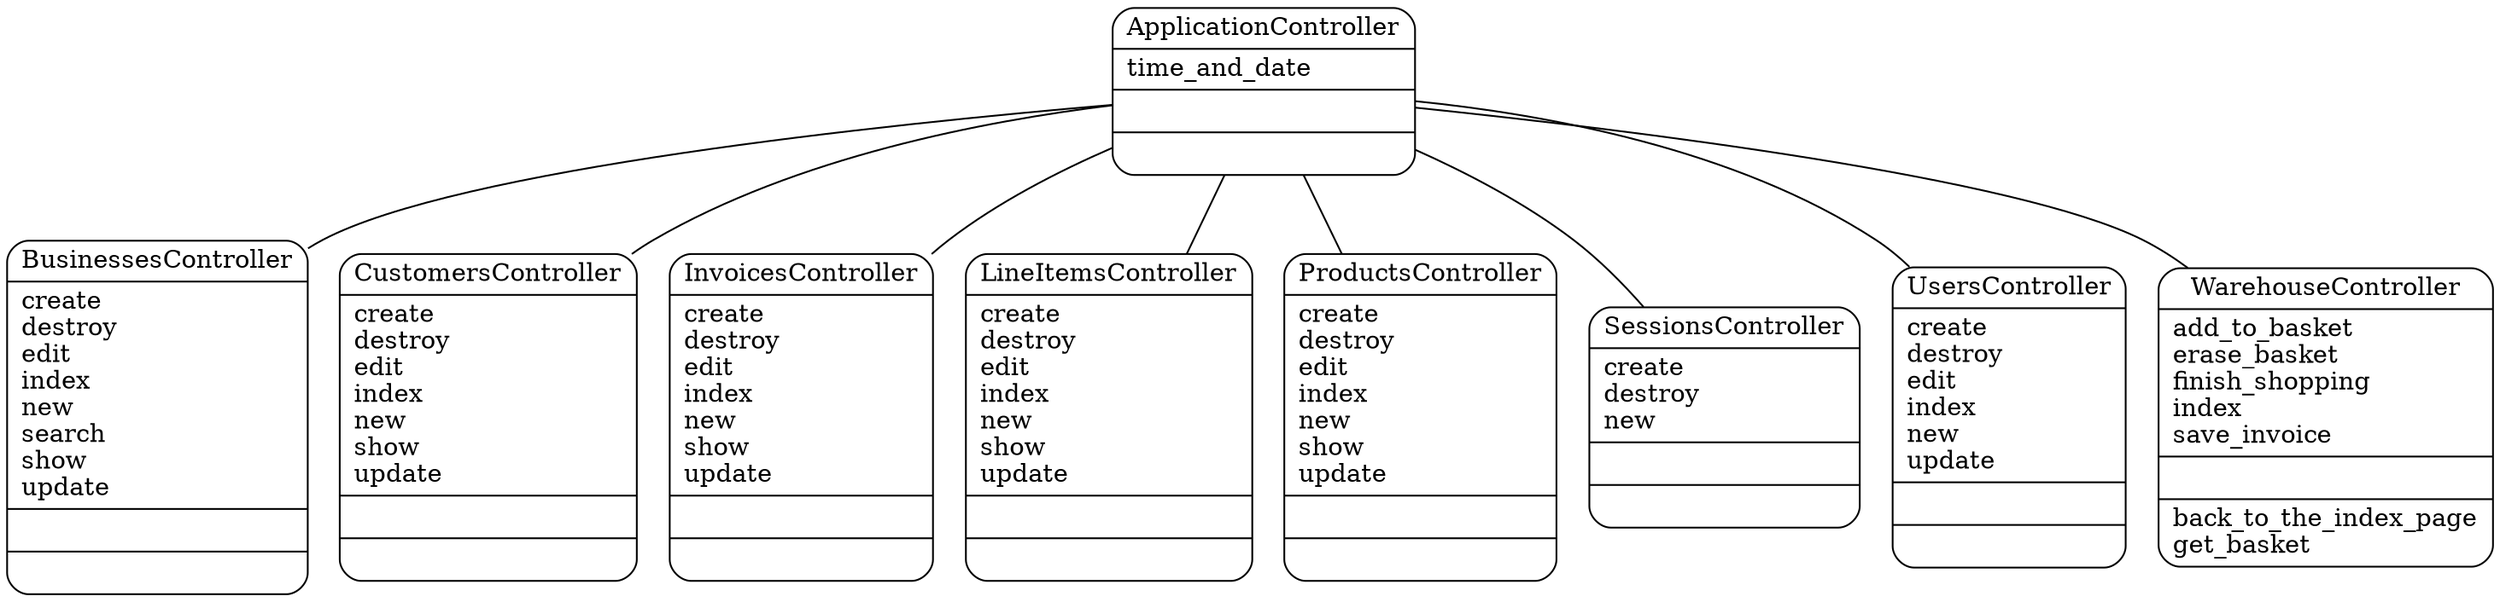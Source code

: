 digraph controllers_diagram {
	graph[overlap=false, splines=true]
	"BusinessesController" [shape=Mrecord, label="{BusinessesController|create\ldestroy\ledit\lindex\lnew\lsearch\lshow\lupdate\l|\l|\l}"]
	"CustomersController" [shape=Mrecord, label="{CustomersController|create\ldestroy\ledit\lindex\lnew\lshow\lupdate\l|\l|\l}"]
	"InvoicesController" [shape=Mrecord, label="{InvoicesController|create\ldestroy\ledit\lindex\lnew\lshow\lupdate\l|\l|\l}"]
	"LineItemsController" [shape=Mrecord, label="{LineItemsController|create\ldestroy\ledit\lindex\lnew\lshow\lupdate\l|\l|\l}"]
	"ProductsController" [shape=Mrecord, label="{ProductsController|create\ldestroy\ledit\lindex\lnew\lshow\lupdate\l|\l|\l}"]
	"SessionsController" [shape=Mrecord, label="{SessionsController|create\ldestroy\lnew\l|\l|\l}"]
	"UsersController" [shape=Mrecord, label="{UsersController|create\ldestroy\ledit\lindex\lnew\lupdate\l|\l|\l}"]
	"WarehouseController" [shape=Mrecord, label="{WarehouseController|add_to_basket\lerase_basket\lfinish_shopping\lindex\lsave_invoice\l|\l|back_to_the_index_page\lget_basket\l}"]
	"ApplicationController" [shape=Mrecord, label="{ApplicationController|time_and_date\l|\l|\l}"]
	"ApplicationController" -> "BusinessesController" [label="", arrowhead="none", arrowtail="onormal"]
	"ApplicationController" -> "CustomersController" [label="", arrowhead="none", arrowtail="onormal"]
	"ApplicationController" -> "InvoicesController" [label="", arrowhead="none", arrowtail="onormal"]
	"ApplicationController" -> "LineItemsController" [label="", arrowhead="none", arrowtail="onormal"]
	"ApplicationController" -> "ProductsController" [label="", arrowhead="none", arrowtail="onormal"]
	"ApplicationController" -> "SessionsController" [label="", arrowhead="none", arrowtail="onormal"]
	"ApplicationController" -> "UsersController" [label="", arrowhead="none", arrowtail="onormal"]
	"ApplicationController" -> "WarehouseController" [label="", arrowhead="none", arrowtail="onormal"]
}
